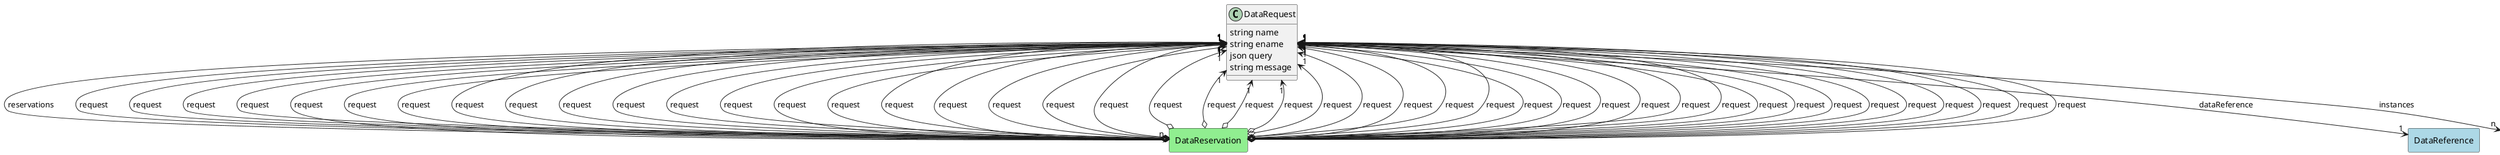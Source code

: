 @startuml

class "DataRequest" as Model {
 string name
 string ename
 json query
 string message

 
}

rectangle "DataReference" as DataReference #lightblue {
}

Model o--> "1" DataReference : dataReference


rectangle "DataReservation" as DataReservation #lightblue {
}

Model *--> "n" DataReservation : reservations


rectangle "DataInstance" as DataInstance #lightblue {
}

Model o--> "n" DataInstance : instances




    rectangle "DataReservation" as DataReservation #lightgreen {
    }
    
        DataReservation   o--> "1" Model : "request"
    
    rectangle "DataReservation" as DataReservation #lightgreen {
    }
    
        DataReservation   o--> "1" Model : "request"
    
    rectangle "DataReservation" as DataReservation #lightgreen {
    }
    
        DataReservation   o--> "1" Model : "request"
    
    rectangle "DataReservation" as DataReservation #lightgreen {
    }
    
        DataReservation   o--> "1" Model : "request"
    
    rectangle "DataReservation" as DataReservation #lightgreen {
    }
    
        DataReservation   o--> "1" Model : "request"
    
    rectangle "DataReservation" as DataReservation #lightgreen {
    }
    
        DataReservation   o--> "1" Model : "request"
    
    rectangle "DataReservation" as DataReservation #lightgreen {
    }
    
        DataReservation   o--> "1" Model : "request"
    
    rectangle "DataReservation" as DataReservation #lightgreen {
    }
    
        DataReservation   o--> "1" Model : "request"
    
    rectangle "DataReservation" as DataReservation #lightgreen {
    }
    
        DataReservation   o--> "1" Model : "request"
    
    rectangle "DataReservation" as DataReservation #lightgreen {
    }
    
        DataReservation   o--> "1" Model : "request"
    
    rectangle "DataReservation" as DataReservation #lightgreen {
    }
    
        DataReservation   o--> "1" Model : "request"
    
    rectangle "DataReservation" as DataReservation #lightgreen {
    }
    
        DataReservation   o--> "1" Model : "request"
    
    rectangle "DataReservation" as DataReservation #lightgreen {
    }
    
        DataReservation   o--> "1" Model : "request"
    
    rectangle "DataReservation" as DataReservation #lightgreen {
    }
    
        DataReservation   o--> "1" Model : "request"
    
    rectangle "DataReservation" as DataReservation #lightgreen {
    }
    
        DataReservation   o--> "1" Model : "request"
    
    rectangle "DataReservation" as DataReservation #lightgreen {
    }
    
        DataReservation   o--> "1" Model : "request"
    
    rectangle "DataReservation" as DataReservation #lightgreen {
    }
    
        DataReservation   o--> "1" Model : "request"
    
    rectangle "DataReservation" as DataReservation #lightgreen {
    }
    
        DataReservation   o--> "1" Model : "request"
    
    rectangle "DataReservation" as DataReservation #lightgreen {
    }
    
        DataReservation   o--> "1" Model : "request"
    
    rectangle "DataReservation" as DataReservation #lightgreen {
    }
    
        DataReservation   o--> "1" Model : "request"
    
    rectangle "DataReservation" as DataReservation #lightgreen {
    }
    
        DataReservation   o--> "1" Model : "request"
    
    rectangle "DataReservation" as DataReservation #lightgreen {
    }
    
        DataReservation   o--> "1" Model : "request"
    
    rectangle "DataReservation" as DataReservation #lightgreen {
    }
    
        DataReservation   o--> "1" Model : "request"
    
    rectangle "DataReservation" as DataReservation #lightgreen {
    }
    
        DataReservation   o--> "1" Model : "request"
    
    rectangle "DataReservation" as DataReservation #lightgreen {
    }
    
        DataReservation   o--> "1" Model : "request"
    
    rectangle "DataReservation" as DataReservation #lightgreen {
    }
    
        DataReservation   o--> "1" Model : "request"
    
    rectangle "DataReservation" as DataReservation #lightgreen {
    }
    
        DataReservation   o--> "1" Model : "request"
    
    rectangle "DataReservation" as DataReservation #lightgreen {
    }
    
        DataReservation   o--> "1" Model : "request"
    
    rectangle "DataReservation" as DataReservation #lightgreen {
    }
    
        DataReservation   o--> "1" Model : "request"
    
    rectangle "DataReservation" as DataReservation #lightgreen {
    }
    
        DataReservation   o--> "1" Model : "request"
    
    rectangle "DataReservation" as DataReservation #lightgreen {
    }
    
        DataReservation   o--> "1" Model : "request"
    
    rectangle "DataReservation" as DataReservation #lightgreen {
    }
    
        DataReservation   o--> "1" Model : "request"
    
    rectangle "DataReservation" as DataReservation #lightgreen {
    }
    
        DataReservation   o--> "1" Model : "request"
    
    rectangle "DataReservation" as DataReservation #lightgreen {
    }
    
        DataReservation   o--> "1" Model : "request"
    
    rectangle "DataReservation" as DataReservation #lightgreen {
    }
    
        DataReservation   o--> "1" Model : "request"
    
    rectangle "DataReservation" as DataReservation #lightgreen {
    }
    
        DataReservation   o--> "1" Model : "request"
    
    rectangle "DataReservation" as DataReservation #lightgreen {
    }
    
        DataReservation   o--> "1" Model : "request"
    
    rectangle "DataReservation" as DataReservation #lightgreen {
    }
    
        DataReservation   o--> "1" Model : "request"
    
    rectangle "DataReservation" as DataReservation #lightgreen {
    }
    
        DataReservation   o--> "1" Model : "request"
    
    rectangle "DataReservation" as DataReservation #lightgreen {
    }
    
        DataReservation   o--> "1" Model : "request"
    
    rectangle "DataReservation" as DataReservation #lightgreen {
    }
    
        DataReservation   o--> "1" Model : "request"
    
    rectangle "DataReservation" as DataReservation #lightgreen {
    }
    
        DataReservation   o--> "1" Model : "request"
    
    rectangle "DataReservation" as DataReservation #lightgreen {
    }
    
        DataReservation   o--> "1" Model : "request"
    
    rectangle "DataReservation" as DataReservation #lightgreen {
    }
    
        DataReservation   o--> "1" Model : "request"
    

@enduml
